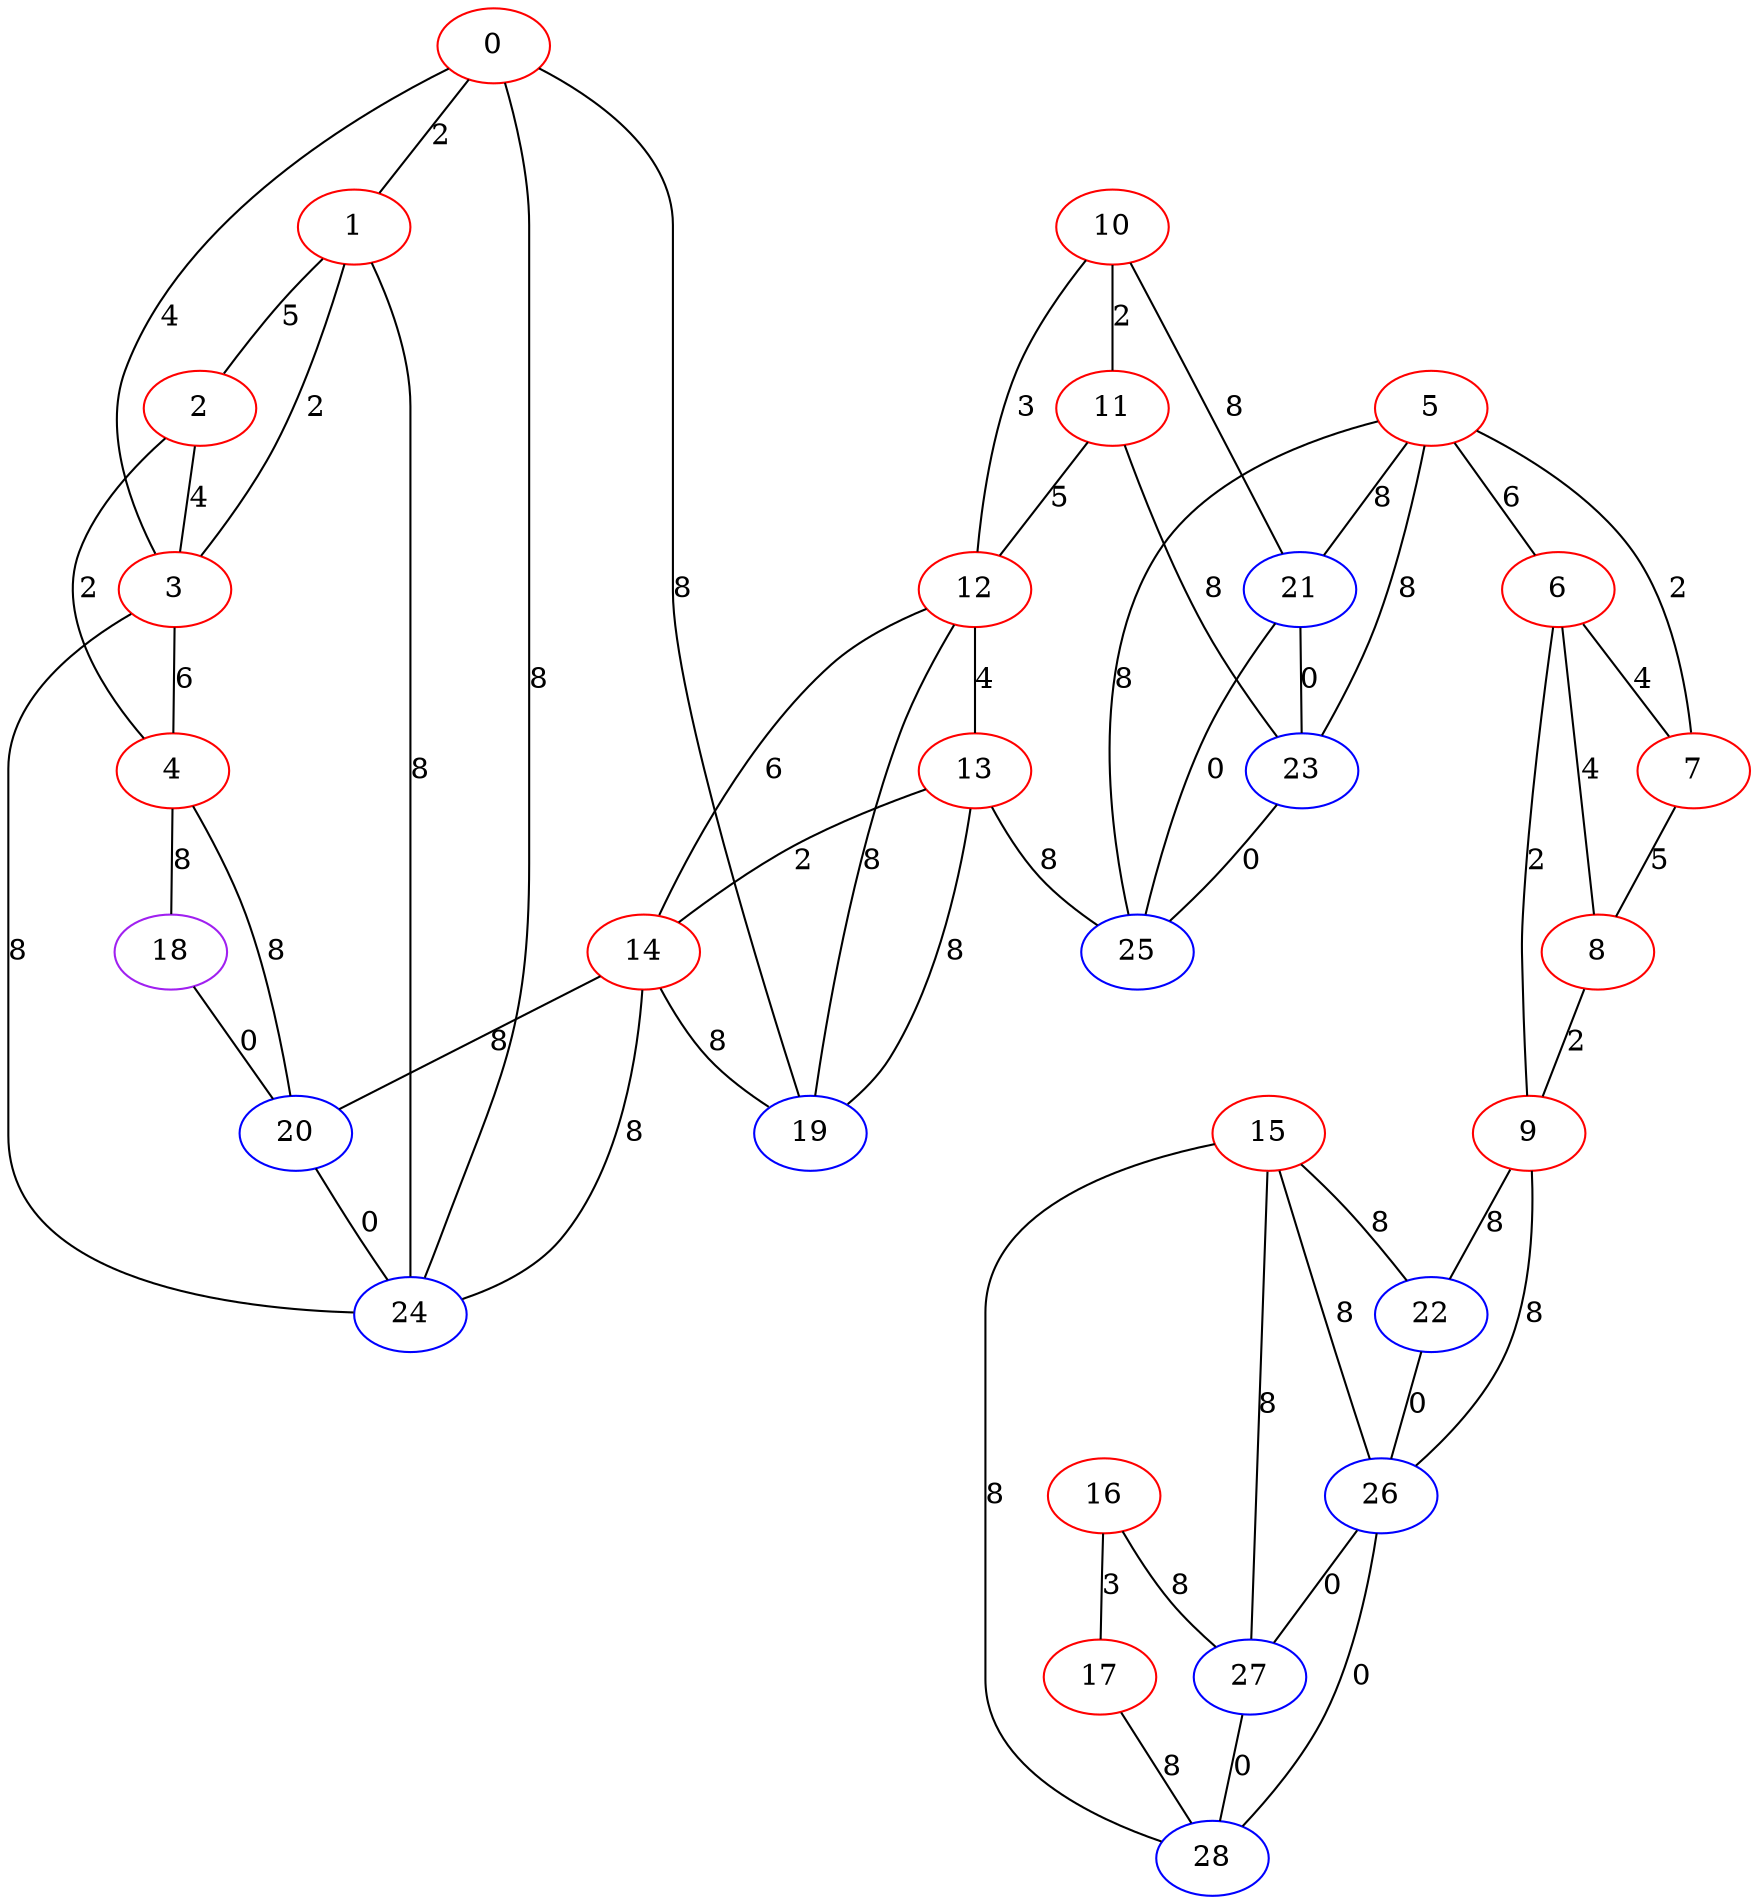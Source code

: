 graph "" {
0 [color=red, weight=1];
1 [color=red, weight=1];
2 [color=red, weight=1];
3 [color=red, weight=1];
4 [color=red, weight=1];
5 [color=red, weight=1];
6 [color=red, weight=1];
7 [color=red, weight=1];
8 [color=red, weight=1];
9 [color=red, weight=1];
10 [color=red, weight=1];
11 [color=red, weight=1];
12 [color=red, weight=1];
13 [color=red, weight=1];
14 [color=red, weight=1];
15 [color=red, weight=1];
16 [color=red, weight=1];
17 [color=red, weight=1];
18 [color=purple, weight=4];
19 [color=blue, weight=3];
20 [color=blue, weight=3];
21 [color=blue, weight=3];
22 [color=blue, weight=3];
23 [color=blue, weight=3];
24 [color=blue, weight=3];
25 [color=blue, weight=3];
26 [color=blue, weight=3];
27 [color=blue, weight=3];
28 [color=blue, weight=3];
0 -- 19  [key=0, label=8];
0 -- 1  [key=0, label=2];
0 -- 3  [key=0, label=4];
0 -- 24  [key=0, label=8];
1 -- 24  [key=0, label=8];
1 -- 2  [key=0, label=5];
1 -- 3  [key=0, label=2];
2 -- 3  [key=0, label=4];
2 -- 4  [key=0, label=2];
3 -- 4  [key=0, label=6];
3 -- 24  [key=0, label=8];
4 -- 20  [key=0, label=8];
4 -- 18  [key=0, label=8];
5 -- 25  [key=0, label=8];
5 -- 23  [key=0, label=8];
5 -- 21  [key=0, label=8];
5 -- 6  [key=0, label=6];
5 -- 7  [key=0, label=2];
6 -- 8  [key=0, label=4];
6 -- 9  [key=0, label=2];
6 -- 7  [key=0, label=4];
7 -- 8  [key=0, label=5];
8 -- 9  [key=0, label=2];
9 -- 26  [key=0, label=8];
9 -- 22  [key=0, label=8];
10 -- 11  [key=0, label=2];
10 -- 12  [key=0, label=3];
10 -- 21  [key=0, label=8];
11 -- 12  [key=0, label=5];
11 -- 23  [key=0, label=8];
12 -- 19  [key=0, label=8];
12 -- 13  [key=0, label=4];
12 -- 14  [key=0, label=6];
13 -- 25  [key=0, label=8];
13 -- 19  [key=0, label=8];
13 -- 14  [key=0, label=2];
14 -- 24  [key=0, label=8];
14 -- 20  [key=0, label=8];
14 -- 19  [key=0, label=8];
15 -- 26  [key=0, label=8];
15 -- 27  [key=0, label=8];
15 -- 28  [key=0, label=8];
15 -- 22  [key=0, label=8];
16 -- 17  [key=0, label=3];
16 -- 27  [key=0, label=8];
17 -- 28  [key=0, label=8];
18 -- 20  [key=0, label=0];
20 -- 24  [key=0, label=0];
21 -- 25  [key=0, label=0];
21 -- 23  [key=0, label=0];
22 -- 26  [key=0, label=0];
23 -- 25  [key=0, label=0];
26 -- 27  [key=0, label=0];
26 -- 28  [key=0, label=0];
27 -- 28  [key=0, label=0];
}
